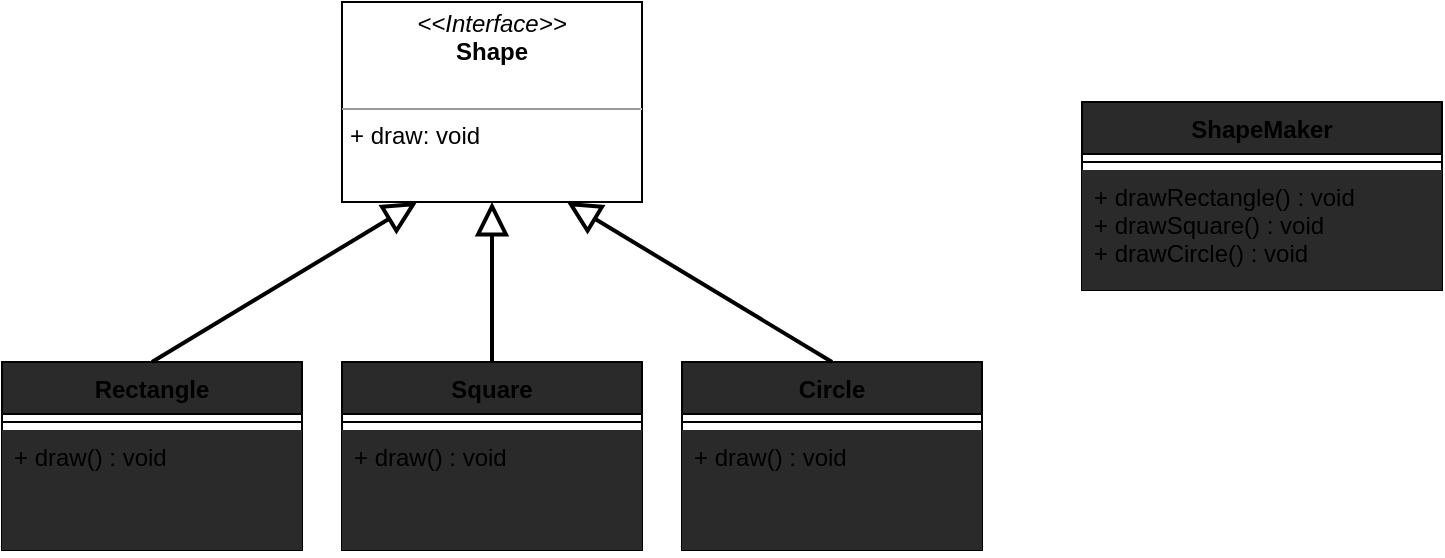 <mxfile version="14.6.11" type="device"><diagram name="Page-1" id="c4acf3e9-155e-7222-9cf6-157b1a14988f"><mxGraphModel dx="1051" dy="1068" grid="1" gridSize="10" guides="1" tooltips="1" connect="1" arrows="1" fold="1" page="1" pageScale="1" pageWidth="850" pageHeight="1100" background="#ffffff" math="0" shadow="0"><root><mxCell id="0"/><mxCell id="1" parent="0"/><mxCell id="En5WrV_N3KCnwjRaHp8J-1" value="Rectangle" style="swimlane;fontStyle=1;align=center;verticalAlign=top;childLayout=stackLayout;horizontal=1;startSize=26;horizontalStack=0;resizeParent=1;resizeParentMax=0;resizeLast=0;collapsible=1;marginBottom=0;fillColor=#2A2A2A;" vertex="1" parent="1"><mxGeometry x="60" y="380" width="150" height="94" as="geometry"/></mxCell><mxCell id="En5WrV_N3KCnwjRaHp8J-3" value="" style="line;strokeWidth=1;fillColor=none;align=left;verticalAlign=middle;spacingTop=-1;spacingLeft=3;spacingRight=3;rotatable=0;labelPosition=right;points=[];portConstraint=eastwest;" vertex="1" parent="En5WrV_N3KCnwjRaHp8J-1"><mxGeometry y="26" width="150" height="8" as="geometry"/></mxCell><mxCell id="En5WrV_N3KCnwjRaHp8J-4" value="+ draw() : void&#10;" style="text;strokeColor=none;align=left;verticalAlign=top;spacingLeft=4;spacingRight=4;overflow=hidden;rotatable=0;points=[[0,0.5],[1,0.5]];portConstraint=eastwest;fillColor=#2a2a2a;" vertex="1" parent="En5WrV_N3KCnwjRaHp8J-1"><mxGeometry y="34" width="150" height="60" as="geometry"/></mxCell><mxCell id="En5WrV_N3KCnwjRaHp8J-5" value="Square" style="swimlane;fontStyle=1;align=center;verticalAlign=top;childLayout=stackLayout;horizontal=1;startSize=26;horizontalStack=0;resizeParent=1;resizeParentMax=0;resizeLast=0;collapsible=1;marginBottom=0;fillColor=#2A2A2A;" vertex="1" parent="1"><mxGeometry x="230" y="380" width="150" height="94" as="geometry"/></mxCell><mxCell id="En5WrV_N3KCnwjRaHp8J-6" value="" style="line;strokeWidth=1;fillColor=none;align=left;verticalAlign=middle;spacingTop=-1;spacingLeft=3;spacingRight=3;rotatable=0;labelPosition=right;points=[];portConstraint=eastwest;" vertex="1" parent="En5WrV_N3KCnwjRaHp8J-5"><mxGeometry y="26" width="150" height="8" as="geometry"/></mxCell><mxCell id="En5WrV_N3KCnwjRaHp8J-7" value="+ draw() : void&#10;" style="text;strokeColor=none;align=left;verticalAlign=top;spacingLeft=4;spacingRight=4;overflow=hidden;rotatable=0;points=[[0,0.5],[1,0.5]];portConstraint=eastwest;fillColor=#2a2a2a;" vertex="1" parent="En5WrV_N3KCnwjRaHp8J-5"><mxGeometry y="34" width="150" height="60" as="geometry"/></mxCell><mxCell id="En5WrV_N3KCnwjRaHp8J-8" value="Circle" style="swimlane;fontStyle=1;align=center;verticalAlign=top;childLayout=stackLayout;horizontal=1;startSize=26;horizontalStack=0;resizeParent=1;resizeParentMax=0;resizeLast=0;collapsible=1;marginBottom=0;fillColor=#2A2A2A;" vertex="1" parent="1"><mxGeometry x="400" y="380" width="150" height="94" as="geometry"/></mxCell><mxCell id="En5WrV_N3KCnwjRaHp8J-9" value="" style="line;strokeWidth=1;fillColor=none;align=left;verticalAlign=middle;spacingTop=-1;spacingLeft=3;spacingRight=3;rotatable=0;labelPosition=right;points=[];portConstraint=eastwest;" vertex="1" parent="En5WrV_N3KCnwjRaHp8J-8"><mxGeometry y="26" width="150" height="8" as="geometry"/></mxCell><mxCell id="En5WrV_N3KCnwjRaHp8J-10" value="+ draw() : void&#10;" style="text;strokeColor=none;align=left;verticalAlign=top;spacingLeft=4;spacingRight=4;overflow=hidden;rotatable=0;points=[[0,0.5],[1,0.5]];portConstraint=eastwest;fillColor=#2a2a2a;" vertex="1" parent="En5WrV_N3KCnwjRaHp8J-8"><mxGeometry y="34" width="150" height="60" as="geometry"/></mxCell><mxCell id="En5WrV_N3KCnwjRaHp8J-11" value="&lt;p style=&quot;margin: 0px ; margin-top: 4px ; text-align: center&quot;&gt;&lt;i&gt;&amp;lt;&amp;lt;Interface&amp;gt;&amp;gt;&lt;/i&gt;&lt;br&gt;&lt;b&gt;Shape&lt;/b&gt;&lt;/p&gt;&lt;br&gt;&lt;hr size=&quot;1&quot;&gt;&lt;p style=&quot;margin: 0px ; margin-left: 4px&quot;&gt;+ draw: void&lt;/p&gt;" style="verticalAlign=top;align=left;overflow=fill;fontSize=12;fontFamily=Helvetica;html=1;" vertex="1" parent="1"><mxGeometry x="230" y="200" width="150" height="100" as="geometry"/></mxCell><mxCell id="En5WrV_N3KCnwjRaHp8J-12" value="" style="endArrow=block;endFill=0;endSize=12;html=1;strokeColor=#000000;strokeWidth=2;entryX=0.25;entryY=1;entryDx=0;entryDy=0;exitX=0.5;exitY=0;exitDx=0;exitDy=0;" edge="1" parent="1" source="En5WrV_N3KCnwjRaHp8J-1" target="En5WrV_N3KCnwjRaHp8J-11"><mxGeometry width="160" relative="1" as="geometry"><mxPoint x="300" y="360" as="sourcePoint"/><mxPoint x="460" y="360" as="targetPoint"/></mxGeometry></mxCell><mxCell id="En5WrV_N3KCnwjRaHp8J-13" value="" style="endArrow=block;endFill=0;endSize=12;html=1;strokeColor=#000000;strokeWidth=2;entryX=0.5;entryY=1;entryDx=0;entryDy=0;exitX=0.5;exitY=0;exitDx=0;exitDy=0;" edge="1" parent="1" source="En5WrV_N3KCnwjRaHp8J-5" target="En5WrV_N3KCnwjRaHp8J-11"><mxGeometry width="160" relative="1" as="geometry"><mxPoint x="145" y="390" as="sourcePoint"/><mxPoint x="277.5" y="310" as="targetPoint"/></mxGeometry></mxCell><mxCell id="En5WrV_N3KCnwjRaHp8J-14" value="" style="endArrow=block;endFill=0;endSize=12;html=1;strokeColor=#000000;strokeWidth=2;entryX=0.75;entryY=1;entryDx=0;entryDy=0;exitX=0.5;exitY=0;exitDx=0;exitDy=0;" edge="1" parent="1" source="En5WrV_N3KCnwjRaHp8J-8" target="En5WrV_N3KCnwjRaHp8J-11"><mxGeometry width="160" relative="1" as="geometry"><mxPoint x="330" y="400" as="sourcePoint"/><mxPoint x="462.5" y="320" as="targetPoint"/></mxGeometry></mxCell><mxCell id="En5WrV_N3KCnwjRaHp8J-15" value="ShapeMaker" style="swimlane;fontStyle=1;align=center;verticalAlign=top;childLayout=stackLayout;horizontal=1;startSize=26;horizontalStack=0;resizeParent=1;resizeParentMax=0;resizeLast=0;collapsible=1;marginBottom=0;fillColor=#2A2A2A;" vertex="1" parent="1"><mxGeometry x="600" y="250" width="180" height="94" as="geometry"/></mxCell><mxCell id="En5WrV_N3KCnwjRaHp8J-16" value="" style="line;strokeWidth=1;fillColor=none;align=left;verticalAlign=middle;spacingTop=-1;spacingLeft=3;spacingRight=3;rotatable=0;labelPosition=right;points=[];portConstraint=eastwest;" vertex="1" parent="En5WrV_N3KCnwjRaHp8J-15"><mxGeometry y="26" width="180" height="8" as="geometry"/></mxCell><mxCell id="En5WrV_N3KCnwjRaHp8J-17" value="+ drawRectangle() : void&#10;+ drawSquare() : void&#10;+ drawCircle() : void&#10;" style="text;strokeColor=none;align=left;verticalAlign=top;spacingLeft=4;spacingRight=4;overflow=hidden;rotatable=0;points=[[0,0.5],[1,0.5]];portConstraint=eastwest;fillColor=#2a2a2a;" vertex="1" parent="En5WrV_N3KCnwjRaHp8J-15"><mxGeometry y="34" width="180" height="60" as="geometry"/></mxCell></root></mxGraphModel></diagram></mxfile>
